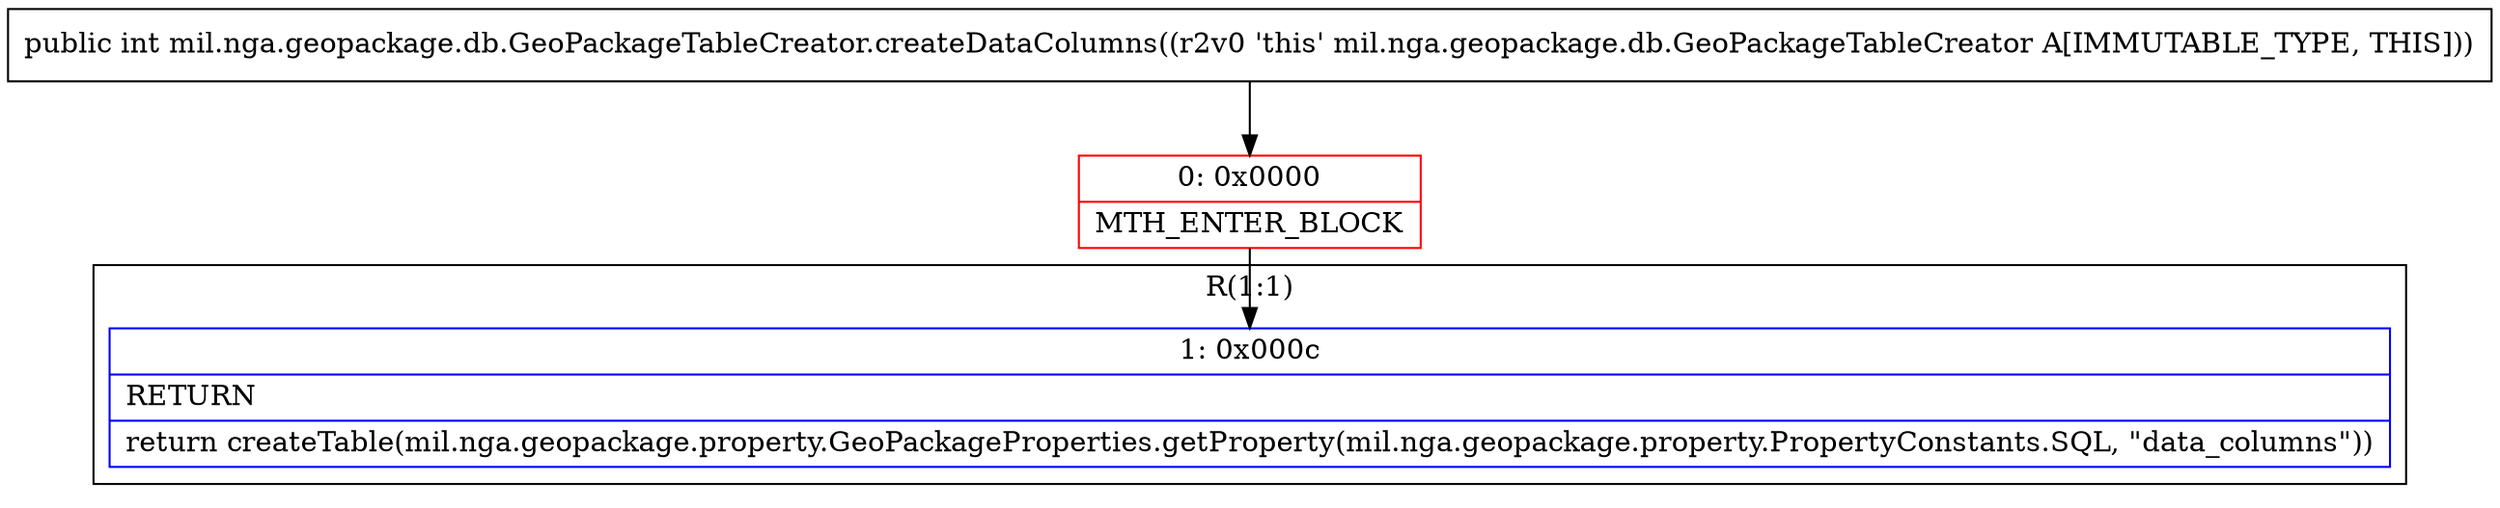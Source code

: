 digraph "CFG formil.nga.geopackage.db.GeoPackageTableCreator.createDataColumns()I" {
subgraph cluster_Region_1542634478 {
label = "R(1:1)";
node [shape=record,color=blue];
Node_1 [shape=record,label="{1\:\ 0x000c|RETURN\l|return createTable(mil.nga.geopackage.property.GeoPackageProperties.getProperty(mil.nga.geopackage.property.PropertyConstants.SQL, \"data_columns\"))\l}"];
}
Node_0 [shape=record,color=red,label="{0\:\ 0x0000|MTH_ENTER_BLOCK\l}"];
MethodNode[shape=record,label="{public int mil.nga.geopackage.db.GeoPackageTableCreator.createDataColumns((r2v0 'this' mil.nga.geopackage.db.GeoPackageTableCreator A[IMMUTABLE_TYPE, THIS])) }"];
MethodNode -> Node_0;
Node_0 -> Node_1;
}

